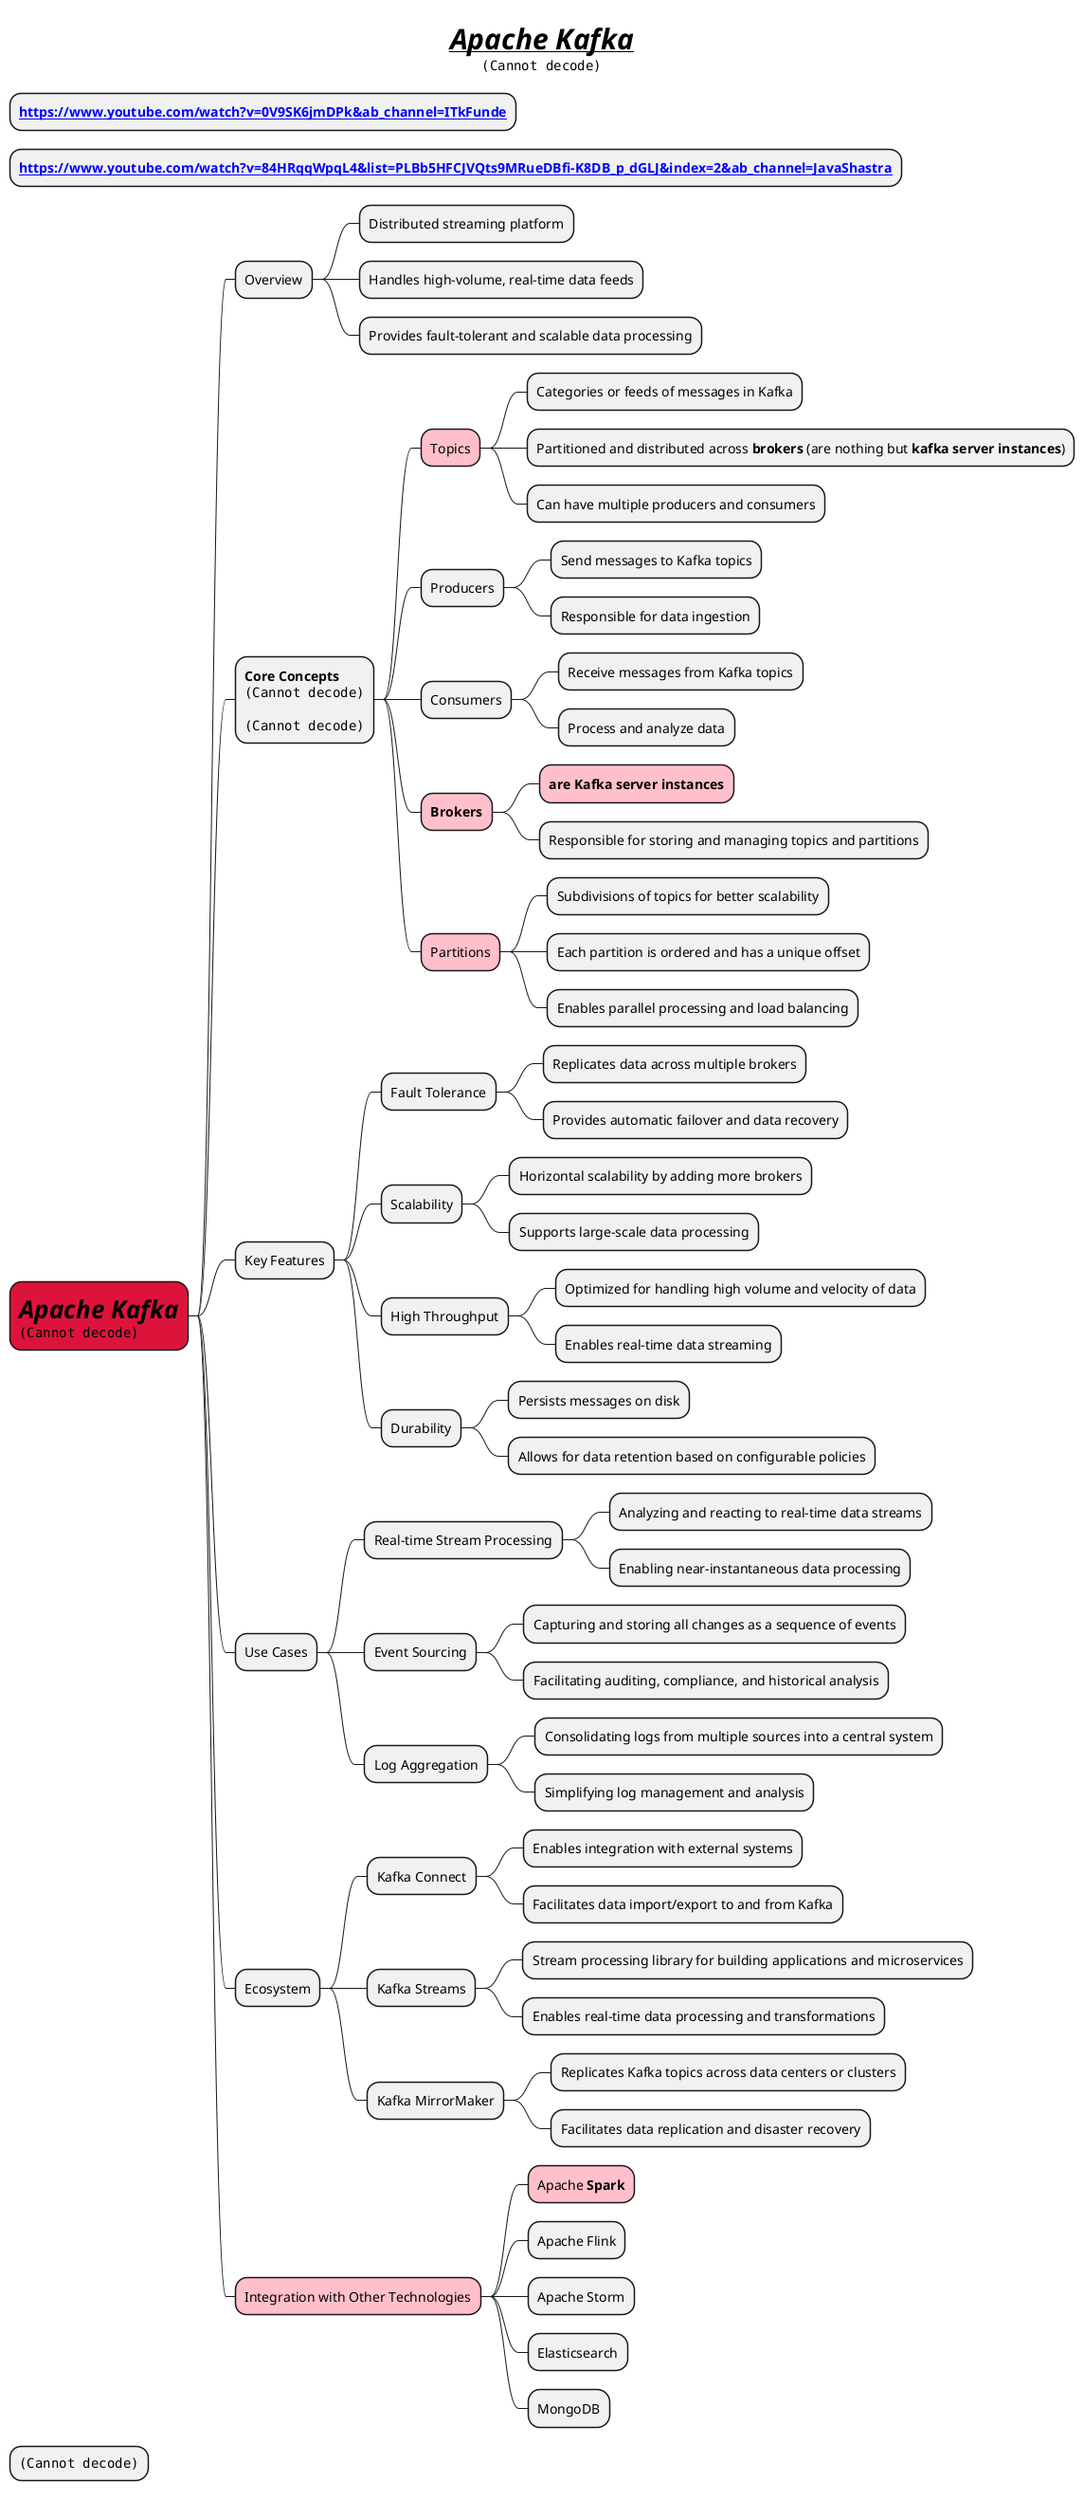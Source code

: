 @startmindmap
title = //**__Apache Kafka__**// \n<img:images/apache-kafka.png>

* **[[https://www.youtube.com/watch?v=0V9SK6jmDPk&ab_channel=ITkFunde]]**
* **[[https://www.youtube.com/watch?v=84HRqqWpqL4&list=PLBb5HFCJVQts9MRueDBfi-K8DB_p_dGLJ&index=2&ab_channel=JavaShastra]]**

*[#crimson] =//**Apache Kafka**// \n<img:images/kafka.png>
** Overview
*** Distributed streaming platform
*** Handles high-volume, real-time data feeds
*** Provides fault-tolerant and scalable data processing
** **Core Concepts** \n<img:images/producer-consumer.png>\n\n<img:images/queue.png>
***[#pink] Topics
**** Categories or feeds of messages in Kafka
**** Partitioned and distributed across **brokers** (are nothing but **kafka server instances**)
**** Can have multiple producers and consumers
*** Producers
**** Send messages to Kafka topics
**** Responsible for data ingestion
*** Consumers
**** Receive messages from Kafka topics
**** Process and analyze data
***[#pink] **Brokers**
****[#pink] **are Kafka server instances**
**** Responsible for storing and managing topics and partitions
***[#pink] Partitions
**** Subdivisions of topics for better scalability
**** Each partition is ordered and has a unique offset
**** Enables parallel processing and load balancing
** Key Features
*** Fault Tolerance
**** Replicates data across multiple brokers
**** Provides automatic failover and data recovery
*** Scalability
**** Horizontal scalability by adding more brokers
**** Supports large-scale data processing
*** High Throughput
**** Optimized for handling high volume and velocity of data
**** Enables real-time data streaming
*** Durability
**** Persists messages on disk
**** Allows for data retention based on configurable policies
** Use Cases
*** Real-time Stream Processing
**** Analyzing and reacting to real-time data streams
**** Enabling near-instantaneous data processing
*** Event Sourcing
**** Capturing and storing all changes as a sequence of events
**** Facilitating auditing, compliance, and historical analysis
*** Log Aggregation
**** Consolidating logs from multiple sources into a central system
**** Simplifying log management and analysis
** Ecosystem
*** Kafka Connect
**** Enables integration with external systems
**** Facilitates data import/export to and from Kafka
*** Kafka Streams
**** Stream processing library for building applications and microservices
**** Enables real-time data processing and transformations
*** Kafka MirrorMaker
**** Replicates Kafka topics across data centers or clusters
**** Facilitates data replication and disaster recovery
**[#pink] Integration with Other Technologies
***[#pink] Apache **Spark**
*** Apache Flink
*** Apache Storm
*** Elasticsearch
*** MongoDB

* <img:images/kafka-cluster.png>

@endmindmap
